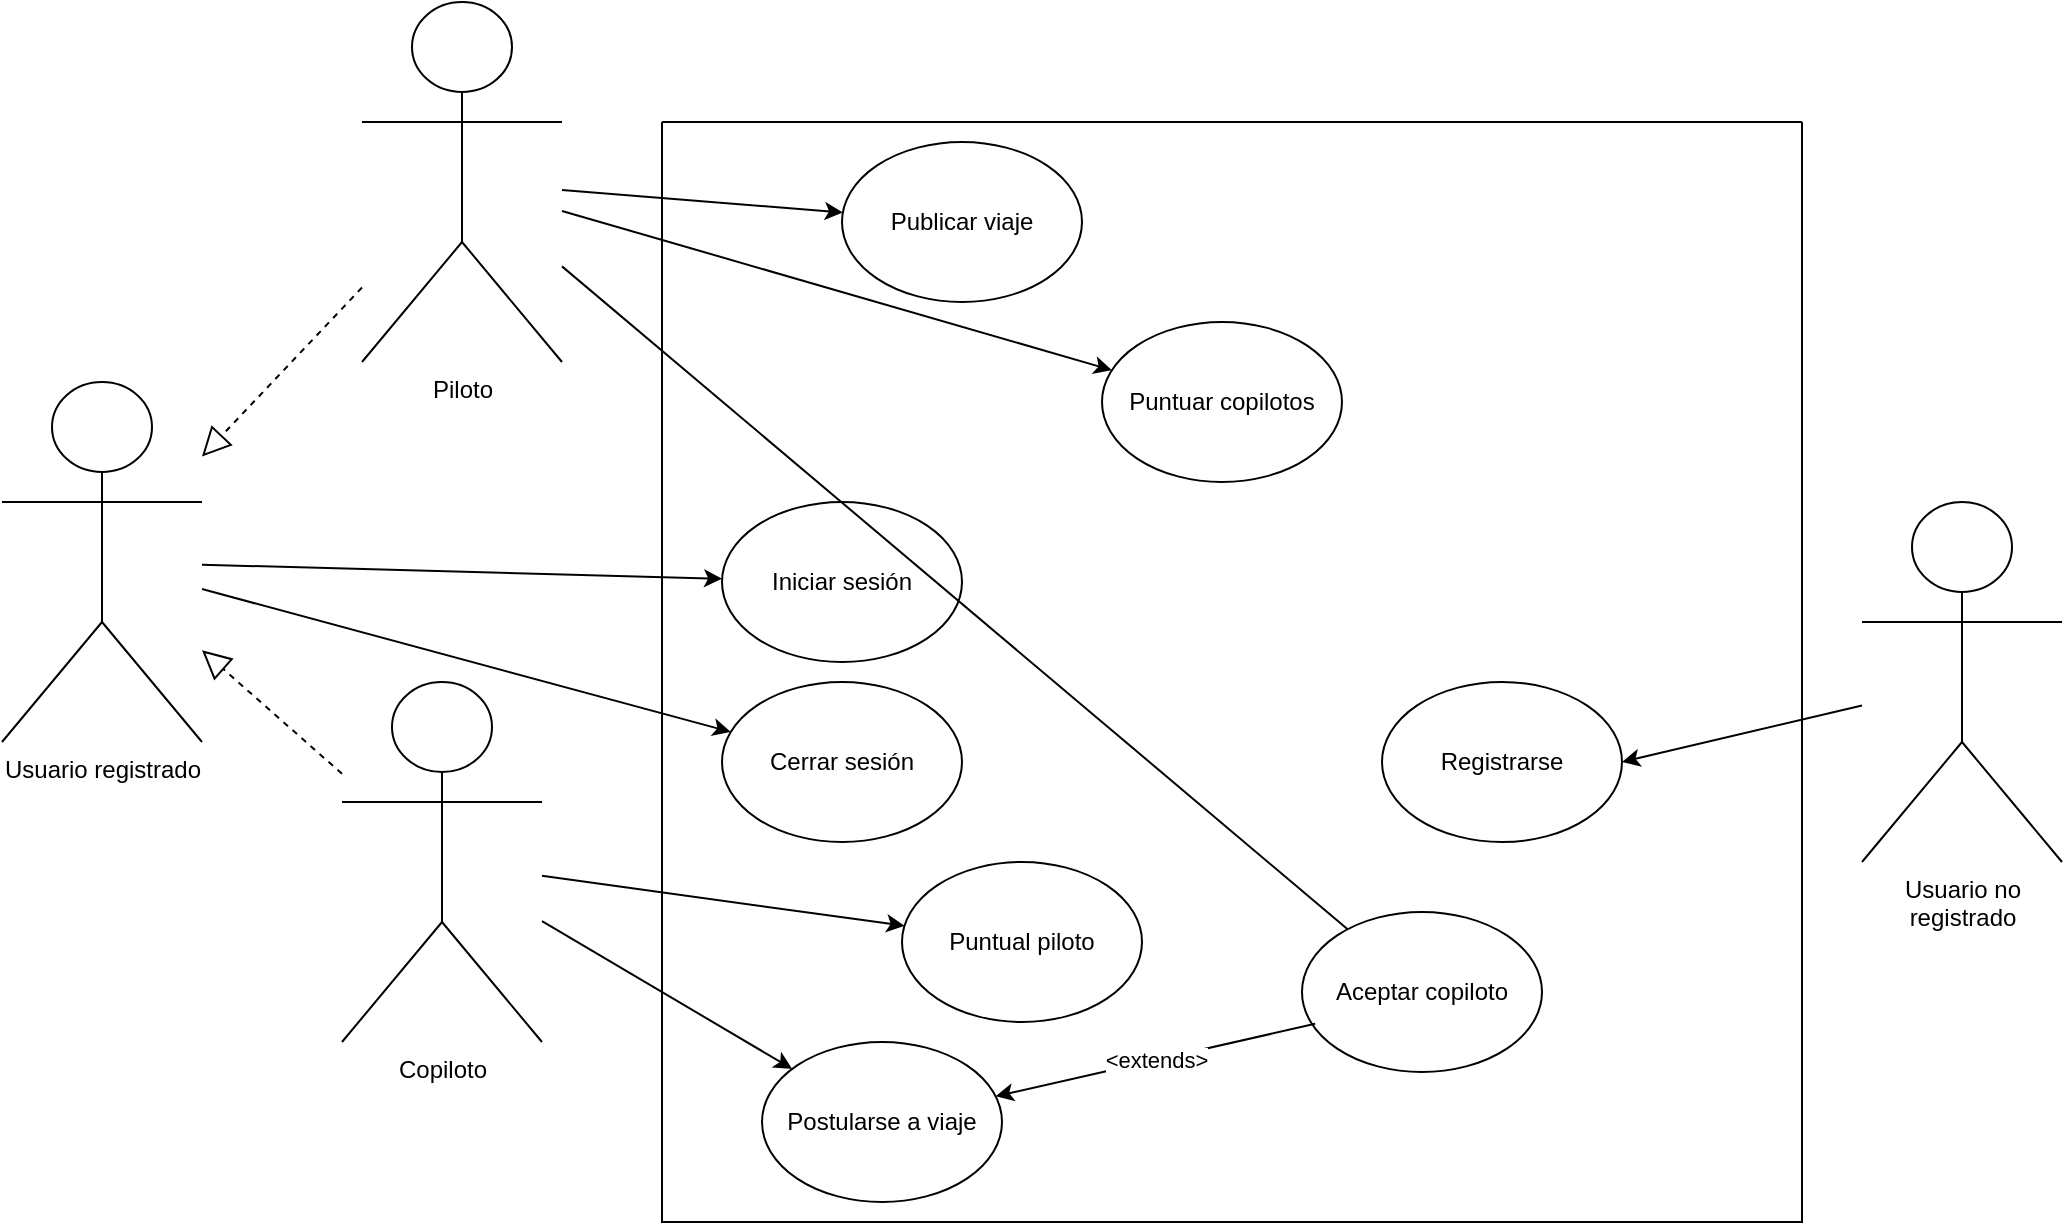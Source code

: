 <mxfile version="20.3.2" type="github">
  <diagram id="MoXR4MBrUsNj02Ycotvp" name="Página-1">
    <mxGraphModel dx="988" dy="173" grid="1" gridSize="10" guides="1" tooltips="1" connect="1" arrows="1" fold="1" page="1" pageScale="1" pageWidth="827" pageHeight="1169" math="0" shadow="0">
      <root>
        <mxCell id="0" />
        <mxCell id="1" parent="0" />
        <mxCell id="-wnpG_9vp8TjuptNJA_o-1" value="" style="swimlane;startSize=0;" vertex="1" parent="1">
          <mxGeometry x="120" y="110" width="570" height="550" as="geometry" />
        </mxCell>
        <mxCell id="-wnpG_9vp8TjuptNJA_o-9" value="Publicar viaje" style="ellipse;whiteSpace=wrap;html=1;" vertex="1" parent="-wnpG_9vp8TjuptNJA_o-1">
          <mxGeometry x="90" y="10" width="120" height="80" as="geometry" />
        </mxCell>
        <mxCell id="-wnpG_9vp8TjuptNJA_o-10" value="Puntuar copilotos" style="ellipse;whiteSpace=wrap;html=1;" vertex="1" parent="-wnpG_9vp8TjuptNJA_o-1">
          <mxGeometry x="220" y="100" width="120" height="80" as="geometry" />
        </mxCell>
        <mxCell id="-wnpG_9vp8TjuptNJA_o-11" value="Puntual piloto" style="ellipse;whiteSpace=wrap;html=1;" vertex="1" parent="-wnpG_9vp8TjuptNJA_o-1">
          <mxGeometry x="120" y="370" width="120" height="80" as="geometry" />
        </mxCell>
        <mxCell id="-wnpG_9vp8TjuptNJA_o-12" value="Iniciar sesión" style="ellipse;whiteSpace=wrap;html=1;" vertex="1" parent="-wnpG_9vp8TjuptNJA_o-1">
          <mxGeometry x="30" y="190" width="120" height="80" as="geometry" />
        </mxCell>
        <mxCell id="-wnpG_9vp8TjuptNJA_o-13" value="Postularse a viaje" style="ellipse;whiteSpace=wrap;html=1;" vertex="1" parent="-wnpG_9vp8TjuptNJA_o-1">
          <mxGeometry x="50" y="460" width="120" height="80" as="geometry" />
        </mxCell>
        <mxCell id="-wnpG_9vp8TjuptNJA_o-14" value="Cerrar sesión" style="ellipse;whiteSpace=wrap;html=1;" vertex="1" parent="-wnpG_9vp8TjuptNJA_o-1">
          <mxGeometry x="30" y="280" width="120" height="80" as="geometry" />
        </mxCell>
        <mxCell id="-wnpG_9vp8TjuptNJA_o-15" value="Registrarse" style="ellipse;whiteSpace=wrap;html=1;" vertex="1" parent="-wnpG_9vp8TjuptNJA_o-1">
          <mxGeometry x="360" y="280" width="120" height="80" as="geometry" />
        </mxCell>
        <mxCell id="-wnpG_9vp8TjuptNJA_o-23" value="Aceptar copiloto" style="ellipse;whiteSpace=wrap;html=1;" vertex="1" parent="-wnpG_9vp8TjuptNJA_o-1">
          <mxGeometry x="320" y="395" width="120" height="80" as="geometry" />
        </mxCell>
        <mxCell id="-wnpG_9vp8TjuptNJA_o-28" value="" style="endArrow=classic;html=1;rounded=0;exitX=0.055;exitY=0.699;exitDx=0;exitDy=0;exitPerimeter=0;" edge="1" parent="-wnpG_9vp8TjuptNJA_o-1" source="-wnpG_9vp8TjuptNJA_o-23" target="-wnpG_9vp8TjuptNJA_o-13">
          <mxGeometry relative="1" as="geometry">
            <mxPoint x="220" y="230" as="sourcePoint" />
            <mxPoint x="320" y="230" as="targetPoint" />
          </mxGeometry>
        </mxCell>
        <mxCell id="-wnpG_9vp8TjuptNJA_o-29" value="&amp;lt;extends&amp;gt;" style="edgeLabel;resizable=0;html=1;align=center;verticalAlign=middle;" connectable="0" vertex="1" parent="-wnpG_9vp8TjuptNJA_o-28">
          <mxGeometry relative="1" as="geometry" />
        </mxCell>
        <mxCell id="-wnpG_9vp8TjuptNJA_o-2" value="Usuario registrado" style="shape=umlActor;verticalLabelPosition=bottom;verticalAlign=top;html=1;outlineConnect=0;" vertex="1" parent="1">
          <mxGeometry x="-210" y="240" width="100" height="180" as="geometry" />
        </mxCell>
        <mxCell id="-wnpG_9vp8TjuptNJA_o-3" value="Piloto" style="shape=umlActor;verticalLabelPosition=bottom;verticalAlign=top;html=1;outlineConnect=0;" vertex="1" parent="1">
          <mxGeometry x="-30" y="50" width="100" height="180" as="geometry" />
        </mxCell>
        <mxCell id="-wnpG_9vp8TjuptNJA_o-4" value="Copiloto" style="shape=umlActor;verticalLabelPosition=bottom;verticalAlign=top;html=1;outlineConnect=0;" vertex="1" parent="1">
          <mxGeometry x="-40" y="390" width="100" height="180" as="geometry" />
        </mxCell>
        <mxCell id="-wnpG_9vp8TjuptNJA_o-5" value="Usuario no &lt;br&gt;registrado" style="shape=umlActor;verticalLabelPosition=bottom;verticalAlign=top;html=1;outlineConnect=0;" vertex="1" parent="1">
          <mxGeometry x="720" y="300" width="100" height="180" as="geometry" />
        </mxCell>
        <mxCell id="-wnpG_9vp8TjuptNJA_o-7" value="" style="endArrow=block;dashed=1;endFill=0;endSize=12;html=1;rounded=0;" edge="1" parent="1" source="-wnpG_9vp8TjuptNJA_o-4" target="-wnpG_9vp8TjuptNJA_o-2">
          <mxGeometry width="160" relative="1" as="geometry">
            <mxPoint x="330" y="390" as="sourcePoint" />
            <mxPoint x="490" y="390" as="targetPoint" />
          </mxGeometry>
        </mxCell>
        <mxCell id="-wnpG_9vp8TjuptNJA_o-8" value="" style="endArrow=block;dashed=1;endFill=0;endSize=12;html=1;rounded=0;" edge="1" parent="1" source="-wnpG_9vp8TjuptNJA_o-3" target="-wnpG_9vp8TjuptNJA_o-2">
          <mxGeometry width="160" relative="1" as="geometry">
            <mxPoint x="-30" y="445.882" as="sourcePoint" />
            <mxPoint x="-100" y="384.118" as="targetPoint" />
          </mxGeometry>
        </mxCell>
        <mxCell id="-wnpG_9vp8TjuptNJA_o-16" value="" style="endArrow=classic;html=1;rounded=0;" edge="1" parent="1" source="-wnpG_9vp8TjuptNJA_o-3" target="-wnpG_9vp8TjuptNJA_o-9">
          <mxGeometry width="50" height="50" relative="1" as="geometry">
            <mxPoint x="390" y="420" as="sourcePoint" />
            <mxPoint x="440" y="370" as="targetPoint" />
          </mxGeometry>
        </mxCell>
        <mxCell id="-wnpG_9vp8TjuptNJA_o-17" value="" style="endArrow=classic;html=1;rounded=0;" edge="1" parent="1" source="-wnpG_9vp8TjuptNJA_o-3" target="-wnpG_9vp8TjuptNJA_o-10">
          <mxGeometry width="50" height="50" relative="1" as="geometry">
            <mxPoint x="80" y="154" as="sourcePoint" />
            <mxPoint x="220.427" y="165.234" as="targetPoint" />
          </mxGeometry>
        </mxCell>
        <mxCell id="-wnpG_9vp8TjuptNJA_o-18" value="" style="endArrow=classic;html=1;rounded=0;" edge="1" parent="1" source="-wnpG_9vp8TjuptNJA_o-2" target="-wnpG_9vp8TjuptNJA_o-12">
          <mxGeometry width="50" height="50" relative="1" as="geometry">
            <mxPoint x="80" y="171.154" as="sourcePoint" />
            <mxPoint x="239.34" y="238.567" as="targetPoint" />
          </mxGeometry>
        </mxCell>
        <mxCell id="-wnpG_9vp8TjuptNJA_o-19" value="" style="endArrow=classic;html=1;rounded=0;" edge="1" parent="1" source="-wnpG_9vp8TjuptNJA_o-2" target="-wnpG_9vp8TjuptNJA_o-14">
          <mxGeometry width="50" height="50" relative="1" as="geometry">
            <mxPoint x="-100" y="341.351" as="sourcePoint" />
            <mxPoint x="160.049" y="348.38" as="targetPoint" />
          </mxGeometry>
        </mxCell>
        <mxCell id="-wnpG_9vp8TjuptNJA_o-20" value="" style="endArrow=classic;html=1;rounded=0;" edge="1" parent="1" source="-wnpG_9vp8TjuptNJA_o-4" target="-wnpG_9vp8TjuptNJA_o-11">
          <mxGeometry width="50" height="50" relative="1" as="geometry">
            <mxPoint x="-100" y="353.514" as="sourcePoint" />
            <mxPoint x="164.396" y="424.972" as="targetPoint" />
          </mxGeometry>
        </mxCell>
        <mxCell id="-wnpG_9vp8TjuptNJA_o-21" value="" style="endArrow=classic;html=1;rounded=0;" edge="1" parent="1" source="-wnpG_9vp8TjuptNJA_o-4" target="-wnpG_9vp8TjuptNJA_o-13">
          <mxGeometry width="50" height="50" relative="1" as="geometry">
            <mxPoint x="70" y="496.897" as="sourcePoint" />
            <mxPoint x="251.244" y="521.896" as="targetPoint" />
          </mxGeometry>
        </mxCell>
        <mxCell id="-wnpG_9vp8TjuptNJA_o-22" value="" style="endArrow=classic;html=1;rounded=0;entryX=1;entryY=0.5;entryDx=0;entryDy=0;" edge="1" parent="1" source="-wnpG_9vp8TjuptNJA_o-5" target="-wnpG_9vp8TjuptNJA_o-15">
          <mxGeometry width="50" height="50" relative="1" as="geometry">
            <mxPoint x="70" y="519.545" as="sourcePoint" />
            <mxPoint x="195.099" y="593.468" as="targetPoint" />
          </mxGeometry>
        </mxCell>
        <mxCell id="-wnpG_9vp8TjuptNJA_o-27" value="" style="endArrow=none;html=1;rounded=0;" edge="1" parent="1" source="-wnpG_9vp8TjuptNJA_o-3" target="-wnpG_9vp8TjuptNJA_o-23">
          <mxGeometry width="50" height="50" relative="1" as="geometry">
            <mxPoint x="370" y="370" as="sourcePoint" />
            <mxPoint x="420" y="320" as="targetPoint" />
          </mxGeometry>
        </mxCell>
      </root>
    </mxGraphModel>
  </diagram>
</mxfile>
